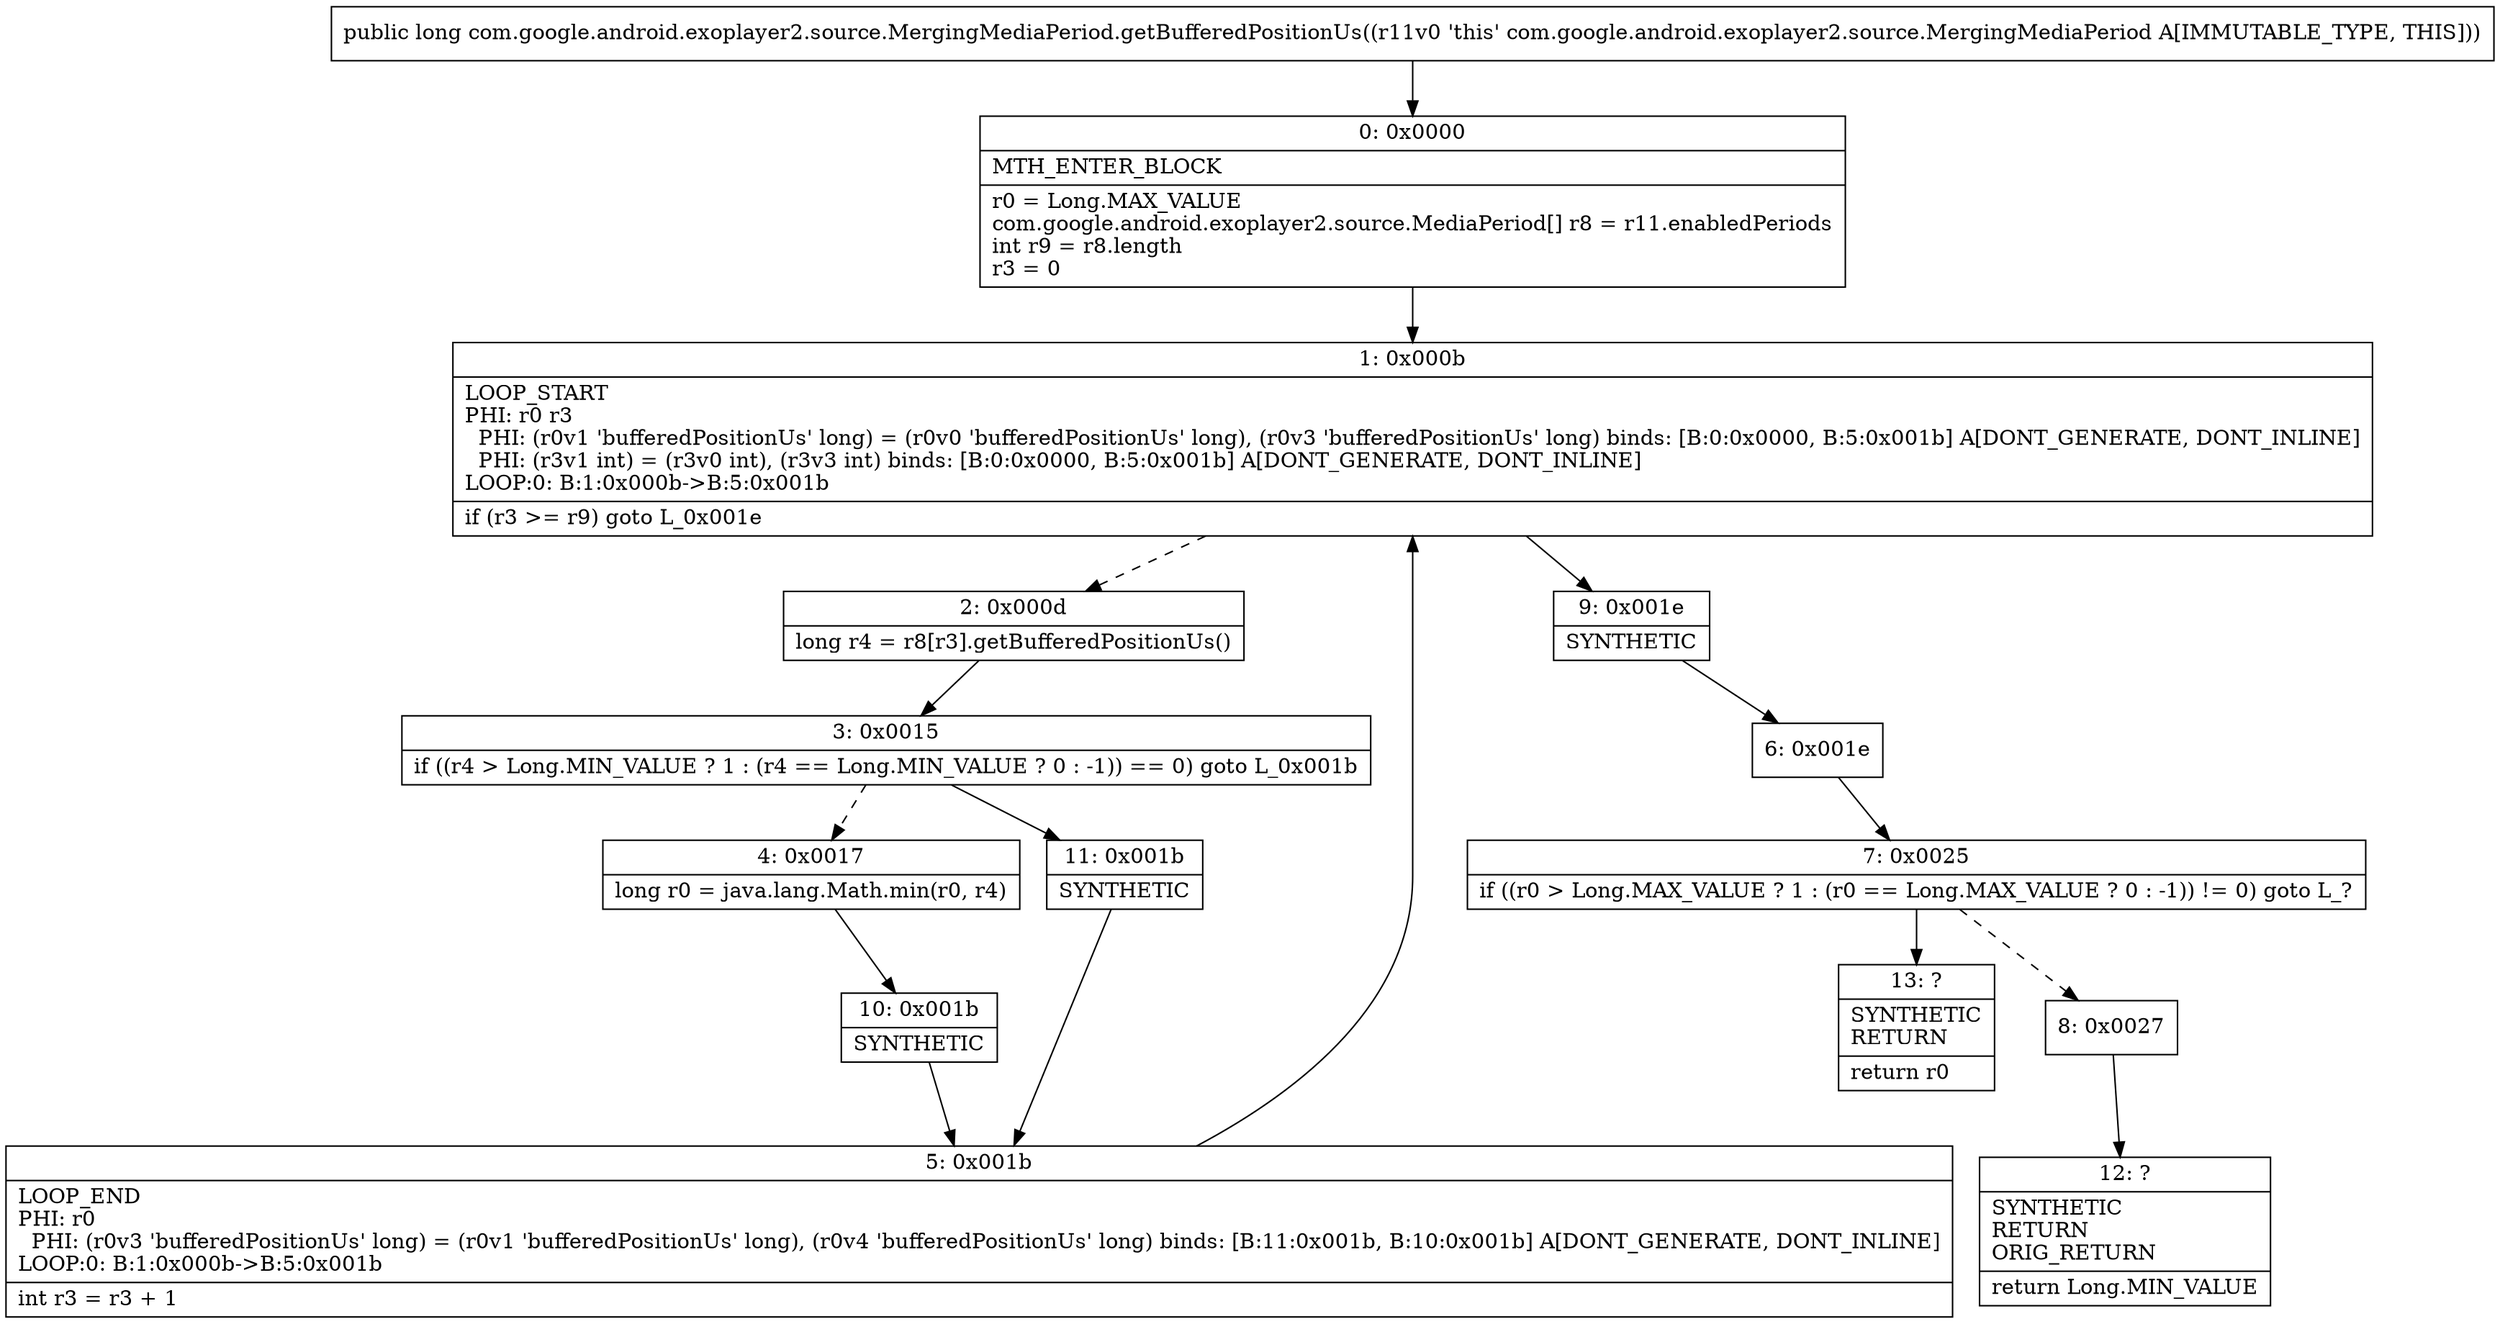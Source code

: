 digraph "CFG forcom.google.android.exoplayer2.source.MergingMediaPeriod.getBufferedPositionUs()J" {
Node_0 [shape=record,label="{0\:\ 0x0000|MTH_ENTER_BLOCK\l|r0 = Long.MAX_VALUE\lcom.google.android.exoplayer2.source.MediaPeriod[] r8 = r11.enabledPeriods\lint r9 = r8.length\lr3 = 0\l}"];
Node_1 [shape=record,label="{1\:\ 0x000b|LOOP_START\lPHI: r0 r3 \l  PHI: (r0v1 'bufferedPositionUs' long) = (r0v0 'bufferedPositionUs' long), (r0v3 'bufferedPositionUs' long) binds: [B:0:0x0000, B:5:0x001b] A[DONT_GENERATE, DONT_INLINE]\l  PHI: (r3v1 int) = (r3v0 int), (r3v3 int) binds: [B:0:0x0000, B:5:0x001b] A[DONT_GENERATE, DONT_INLINE]\lLOOP:0: B:1:0x000b\-\>B:5:0x001b\l|if (r3 \>= r9) goto L_0x001e\l}"];
Node_2 [shape=record,label="{2\:\ 0x000d|long r4 = r8[r3].getBufferedPositionUs()\l}"];
Node_3 [shape=record,label="{3\:\ 0x0015|if ((r4 \> Long.MIN_VALUE ? 1 : (r4 == Long.MIN_VALUE ? 0 : \-1)) == 0) goto L_0x001b\l}"];
Node_4 [shape=record,label="{4\:\ 0x0017|long r0 = java.lang.Math.min(r0, r4)\l}"];
Node_5 [shape=record,label="{5\:\ 0x001b|LOOP_END\lPHI: r0 \l  PHI: (r0v3 'bufferedPositionUs' long) = (r0v1 'bufferedPositionUs' long), (r0v4 'bufferedPositionUs' long) binds: [B:11:0x001b, B:10:0x001b] A[DONT_GENERATE, DONT_INLINE]\lLOOP:0: B:1:0x000b\-\>B:5:0x001b\l|int r3 = r3 + 1\l}"];
Node_6 [shape=record,label="{6\:\ 0x001e}"];
Node_7 [shape=record,label="{7\:\ 0x0025|if ((r0 \> Long.MAX_VALUE ? 1 : (r0 == Long.MAX_VALUE ? 0 : \-1)) != 0) goto L_?\l}"];
Node_8 [shape=record,label="{8\:\ 0x0027}"];
Node_9 [shape=record,label="{9\:\ 0x001e|SYNTHETIC\l}"];
Node_10 [shape=record,label="{10\:\ 0x001b|SYNTHETIC\l}"];
Node_11 [shape=record,label="{11\:\ 0x001b|SYNTHETIC\l}"];
Node_12 [shape=record,label="{12\:\ ?|SYNTHETIC\lRETURN\lORIG_RETURN\l|return Long.MIN_VALUE\l}"];
Node_13 [shape=record,label="{13\:\ ?|SYNTHETIC\lRETURN\l|return r0\l}"];
MethodNode[shape=record,label="{public long com.google.android.exoplayer2.source.MergingMediaPeriod.getBufferedPositionUs((r11v0 'this' com.google.android.exoplayer2.source.MergingMediaPeriod A[IMMUTABLE_TYPE, THIS])) }"];
MethodNode -> Node_0;
Node_0 -> Node_1;
Node_1 -> Node_2[style=dashed];
Node_1 -> Node_9;
Node_2 -> Node_3;
Node_3 -> Node_4[style=dashed];
Node_3 -> Node_11;
Node_4 -> Node_10;
Node_5 -> Node_1;
Node_6 -> Node_7;
Node_7 -> Node_8[style=dashed];
Node_7 -> Node_13;
Node_8 -> Node_12;
Node_9 -> Node_6;
Node_10 -> Node_5;
Node_11 -> Node_5;
}

